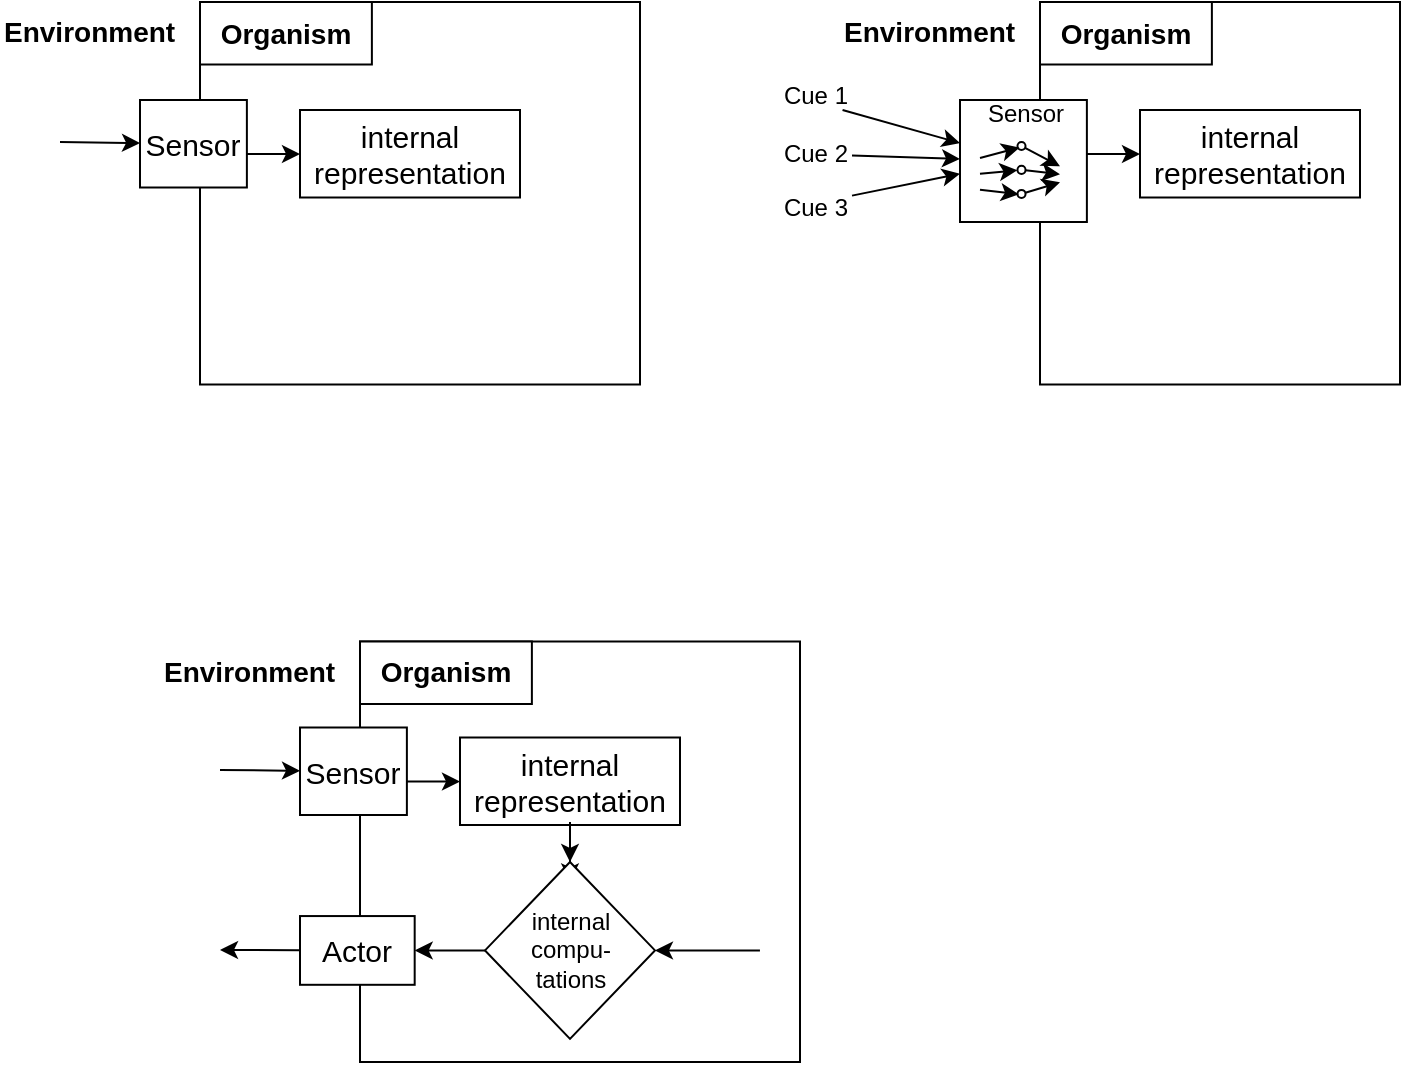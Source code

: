 <mxfile version="24.7.17">
  <diagram name="Seite-1" id="v3keM0mUJ4VrhPrlyMGJ">
    <mxGraphModel dx="1026" dy="665" grid="1" gridSize="10" guides="1" tooltips="1" connect="1" arrows="1" fold="1" page="1" pageScale="1" pageWidth="827" pageHeight="1169" math="0" shadow="0">
      <root>
        <mxCell id="0" />
        <mxCell id="1" parent="0" />
        <mxCell id="tx9GDfku9MpJwu6NVmCR-12" value="&lt;font style=&quot;font-size: 14px;&quot;&gt;Environment&lt;/font&gt;" style="text;html=1;align=left;verticalAlign=middle;whiteSpace=wrap;rounded=0;fontStyle=1;movable=1;resizable=1;rotatable=1;deletable=1;editable=1;locked=0;connectable=1;container=0;" parent="1" vertex="1">
          <mxGeometry x="130" y="509.75" width="120" height="30" as="geometry" />
        </mxCell>
        <mxCell id="tx9GDfku9MpJwu6NVmCR-23" value="" style="endArrow=classic;html=1;rounded=0;movable=1;resizable=1;rotatable=1;deletable=1;editable=1;locked=0;connectable=1;" parent="1" source="tx9GDfku9MpJwu6NVmCR-19" edge="1">
          <mxGeometry width="50" height="50" relative="1" as="geometry">
            <mxPoint x="380" y="850" as="sourcePoint" />
            <mxPoint x="160" y="664" as="targetPoint" />
          </mxGeometry>
        </mxCell>
        <mxCell id="tx9GDfku9MpJwu6NVmCR-2" value="" style="rounded=0;whiteSpace=wrap;html=1;fillColor=none;movable=1;resizable=1;rotatable=1;deletable=1;editable=1;locked=0;connectable=1;container=0;" parent="1" vertex="1">
          <mxGeometry x="230" y="509.75" width="220" height="210.25" as="geometry" />
        </mxCell>
        <mxCell id="tx9GDfku9MpJwu6NVmCR-3" value="&lt;b&gt;Organism&lt;/b&gt;" style="rounded=0;whiteSpace=wrap;html=1;fontSize=14;movable=1;resizable=1;rotatable=1;deletable=1;editable=1;locked=0;connectable=1;container=0;" parent="1" vertex="1">
          <mxGeometry x="230" y="509.75" width="85.94" height="31.25" as="geometry" />
        </mxCell>
        <mxCell id="tx9GDfku9MpJwu6NVmCR-18" style="edgeStyle=orthogonalEdgeStyle;rounded=0;orthogonalLoop=1;jettySize=auto;html=1;entryX=0.5;entryY=0;entryDx=0;entryDy=0;movable=1;resizable=1;rotatable=1;deletable=1;editable=1;locked=0;connectable=1;" parent="1" source="tx9GDfku9MpJwu6NVmCR-66" edge="1">
          <mxGeometry relative="1" as="geometry">
            <mxPoint x="335" y="629.69" as="targetPoint" />
          </mxGeometry>
        </mxCell>
        <mxCell id="tx9GDfku9MpJwu6NVmCR-10" value="internal representation" style="rounded=0;whiteSpace=wrap;html=1;fillColor=default;fontColor=default;strokeColor=default;fontSize=15;movable=1;resizable=1;rotatable=1;deletable=1;editable=1;locked=0;connectable=1;container=0;" parent="1" vertex="1">
          <mxGeometry x="280" y="557.75" width="110" height="43.75" as="geometry" />
        </mxCell>
        <mxCell id="tx9GDfku9MpJwu6NVmCR-15" style="edgeStyle=orthogonalEdgeStyle;rounded=0;orthogonalLoop=1;jettySize=auto;html=1;exitX=0.5;exitY=1;exitDx=0;exitDy=0;movable=1;resizable=1;rotatable=1;deletable=1;editable=1;locked=0;connectable=1;" parent="1" source="tx9GDfku9MpJwu6NVmCR-11" target="tx9GDfku9MpJwu6NVmCR-10" edge="1">
          <mxGeometry relative="1" as="geometry">
            <Array as="points">
              <mxPoint x="226.094" y="579.75" />
            </Array>
          </mxGeometry>
        </mxCell>
        <mxCell id="tx9GDfku9MpJwu6NVmCR-11" value="Sensor" style="rounded=0;whiteSpace=wrap;html=1;fillColor=default;fontColor=default;strokeColor=default;fontSize=15;movable=1;resizable=1;rotatable=1;deletable=1;editable=1;locked=0;connectable=1;container=0;" parent="1" vertex="1">
          <mxGeometry x="200" y="552.75" width="53.44" height="43.75" as="geometry" />
        </mxCell>
        <mxCell id="tx9GDfku9MpJwu6NVmCR-22" value="" style="endArrow=classic;html=1;rounded=0;movable=1;resizable=1;rotatable=1;deletable=1;editable=1;locked=0;connectable=1;exitX=0.909;exitY=0.735;exitDx=0;exitDy=0;exitPerimeter=0;" parent="1" source="tx9GDfku9MpJwu6NVmCR-2" target="tx9GDfku9MpJwu6NVmCR-66" edge="1">
          <mxGeometry width="50" height="50" relative="1" as="geometry">
            <mxPoint x="435" y="652" as="sourcePoint" />
            <mxPoint x="390" y="651.804" as="targetPoint" />
          </mxGeometry>
        </mxCell>
        <mxCell id="tx9GDfku9MpJwu6NVmCR-19" value="Actor" style="rounded=0;whiteSpace=wrap;html=1;fillColor=default;fontColor=default;strokeColor=default;fontSize=15;movable=1;resizable=1;rotatable=1;deletable=1;editable=1;locked=0;connectable=1;container=0;" parent="1" vertex="1">
          <mxGeometry x="200" y="647.03" width="57.34" height="34.37" as="geometry" />
        </mxCell>
        <mxCell id="tx9GDfku9MpJwu6NVmCR-20" style="rounded=0;orthogonalLoop=1;jettySize=auto;html=1;movable=1;resizable=1;rotatable=1;deletable=1;editable=1;locked=0;connectable=1;" parent="1" source="tx9GDfku9MpJwu6NVmCR-66" target="tx9GDfku9MpJwu6NVmCR-19" edge="1">
          <mxGeometry relative="1" as="geometry">
            <mxPoint x="280" y="651.621" as="sourcePoint" />
          </mxGeometry>
        </mxCell>
        <mxCell id="tx9GDfku9MpJwu6NVmCR-24" value="&lt;font style=&quot;font-size: 14px;&quot;&gt;Environment&lt;/font&gt;" style="text;html=1;align=left;verticalAlign=middle;whiteSpace=wrap;rounded=0;fontStyle=1;movable=1;resizable=1;rotatable=1;deletable=1;editable=1;locked=0;connectable=1;container=0;" parent="1" vertex="1">
          <mxGeometry x="50" y="190" width="120" height="30" as="geometry" />
        </mxCell>
        <mxCell id="tx9GDfku9MpJwu6NVmCR-28" value="" style="rounded=0;whiteSpace=wrap;html=1;fillColor=none;movable=1;resizable=1;rotatable=1;deletable=1;editable=1;locked=0;connectable=1;container=0;" parent="1" vertex="1">
          <mxGeometry x="150" y="190" width="220" height="191.25" as="geometry" />
        </mxCell>
        <mxCell id="tx9GDfku9MpJwu6NVmCR-29" value="&lt;b&gt;Organism&lt;/b&gt;" style="rounded=0;whiteSpace=wrap;html=1;fontSize=14;movable=1;resizable=1;rotatable=1;deletable=1;editable=1;locked=0;connectable=1;container=0;" parent="1" vertex="1">
          <mxGeometry x="150" y="190" width="85.94" height="31.25" as="geometry" />
        </mxCell>
        <mxCell id="tx9GDfku9MpJwu6NVmCR-31" value="internal representation" style="rounded=0;whiteSpace=wrap;html=1;fillColor=default;fontColor=default;strokeColor=default;fontSize=15;movable=1;resizable=1;rotatable=1;deletable=1;editable=1;locked=0;connectable=1;container=0;" parent="1" vertex="1">
          <mxGeometry x="200" y="244" width="110" height="43.75" as="geometry" />
        </mxCell>
        <mxCell id="tx9GDfku9MpJwu6NVmCR-32" style="edgeStyle=orthogonalEdgeStyle;rounded=0;orthogonalLoop=1;jettySize=auto;html=1;exitX=0.5;exitY=1;exitDx=0;exitDy=0;movable=1;resizable=1;rotatable=1;deletable=1;editable=1;locked=0;connectable=1;" parent="1" source="tx9GDfku9MpJwu6NVmCR-33" target="tx9GDfku9MpJwu6NVmCR-31" edge="1">
          <mxGeometry relative="1" as="geometry">
            <Array as="points">
              <mxPoint x="146.094" y="266" />
            </Array>
          </mxGeometry>
        </mxCell>
        <mxCell id="tx9GDfku9MpJwu6NVmCR-33" value="Sensor" style="rounded=0;whiteSpace=wrap;html=1;fillColor=default;fontColor=default;strokeColor=default;fontSize=15;movable=1;resizable=1;rotatable=1;deletable=1;editable=1;locked=0;connectable=1;container=0;" parent="1" vertex="1">
          <mxGeometry x="120" y="239" width="53.44" height="43.75" as="geometry" />
        </mxCell>
        <mxCell id="tx9GDfku9MpJwu6NVmCR-38" value="&lt;font style=&quot;font-size: 14px;&quot;&gt;Environment&lt;/font&gt;" style="text;html=1;align=left;verticalAlign=middle;whiteSpace=wrap;rounded=0;fontStyle=1;movable=1;resizable=1;rotatable=1;deletable=1;editable=1;locked=0;connectable=1;container=0;" parent="1" vertex="1">
          <mxGeometry x="470" y="190" width="120" height="30" as="geometry" />
        </mxCell>
        <mxCell id="tx9GDfku9MpJwu6NVmCR-39" style="rounded=0;orthogonalLoop=1;jettySize=auto;html=1;movable=1;resizable=1;rotatable=1;deletable=1;editable=1;locked=0;connectable=1;" parent="1" source="tx9GDfku9MpJwu6NVmCR-48" target="tx9GDfku9MpJwu6NVmCR-45" edge="1">
          <mxGeometry relative="1" as="geometry">
            <mxPoint x="480" y="240" as="sourcePoint" />
          </mxGeometry>
        </mxCell>
        <mxCell id="tx9GDfku9MpJwu6NVmCR-41" value="" style="rounded=0;whiteSpace=wrap;html=1;fillColor=none;movable=1;resizable=1;rotatable=1;deletable=1;editable=1;locked=0;connectable=1;container=0;" parent="1" vertex="1">
          <mxGeometry x="570" y="190" width="180" height="191.25" as="geometry" />
        </mxCell>
        <mxCell id="tx9GDfku9MpJwu6NVmCR-42" value="&lt;b&gt;Organism&lt;/b&gt;" style="rounded=0;whiteSpace=wrap;html=1;fontSize=14;movable=1;resizable=1;rotatable=1;deletable=1;editable=1;locked=0;connectable=1;container=0;" parent="1" vertex="1">
          <mxGeometry x="570" y="190" width="85.94" height="31.25" as="geometry" />
        </mxCell>
        <mxCell id="tx9GDfku9MpJwu6NVmCR-43" value="internal representation" style="rounded=0;whiteSpace=wrap;html=1;fillColor=default;fontColor=default;strokeColor=default;fontSize=15;movable=1;resizable=1;rotatable=1;deletable=1;editable=1;locked=0;connectable=1;container=0;" parent="1" vertex="1">
          <mxGeometry x="620" y="244" width="110" height="43.75" as="geometry" />
        </mxCell>
        <mxCell id="tx9GDfku9MpJwu6NVmCR-44" style="edgeStyle=orthogonalEdgeStyle;rounded=0;orthogonalLoop=1;jettySize=auto;html=1;exitX=0.5;exitY=1;exitDx=0;exitDy=0;movable=1;resizable=1;rotatable=1;deletable=1;editable=1;locked=0;connectable=1;" parent="1" source="tx9GDfku9MpJwu6NVmCR-45" target="tx9GDfku9MpJwu6NVmCR-43" edge="1">
          <mxGeometry relative="1" as="geometry">
            <Array as="points">
              <mxPoint x="566.094" y="266" />
            </Array>
          </mxGeometry>
        </mxCell>
        <mxCell id="tx9GDfku9MpJwu6NVmCR-45" value="" style="rounded=0;whiteSpace=wrap;html=1;fillColor=default;fontColor=default;strokeColor=default;fontSize=15;movable=1;resizable=1;rotatable=1;deletable=1;editable=1;locked=0;connectable=1;container=0;" parent="1" vertex="1">
          <mxGeometry x="530" y="239" width="63.44" height="61" as="geometry" />
        </mxCell>
        <mxCell id="tx9GDfku9MpJwu6NVmCR-46" style="rounded=0;orthogonalLoop=1;jettySize=auto;html=1;movable=1;resizable=1;rotatable=1;deletable=1;editable=1;locked=0;connectable=1;" parent="1" source="tx9GDfku9MpJwu6NVmCR-49" target="tx9GDfku9MpJwu6NVmCR-45" edge="1">
          <mxGeometry relative="1" as="geometry">
            <mxPoint x="480" y="260" as="sourcePoint" />
            <mxPoint x="550" y="264" as="targetPoint" />
          </mxGeometry>
        </mxCell>
        <mxCell id="tx9GDfku9MpJwu6NVmCR-47" style="rounded=0;orthogonalLoop=1;jettySize=auto;html=1;movable=1;resizable=1;rotatable=1;deletable=1;editable=1;locked=0;connectable=1;" parent="1" source="tx9GDfku9MpJwu6NVmCR-50" target="tx9GDfku9MpJwu6NVmCR-45" edge="1">
          <mxGeometry relative="1" as="geometry">
            <mxPoint x="480" y="282" as="sourcePoint" />
            <mxPoint x="550" y="282.75" as="targetPoint" />
          </mxGeometry>
        </mxCell>
        <mxCell id="tx9GDfku9MpJwu6NVmCR-48" value="Cue 1" style="text;html=1;align=right;verticalAlign=middle;whiteSpace=wrap;rounded=0;" parent="1" vertex="1">
          <mxGeometry x="416" y="229.75" width="60" height="14.25" as="geometry" />
        </mxCell>
        <mxCell id="tx9GDfku9MpJwu6NVmCR-49" value="Cue 2" style="text;html=1;align=right;verticalAlign=middle;whiteSpace=wrap;rounded=0;" parent="1" vertex="1">
          <mxGeometry x="416" y="258.63" width="60" height="14.25" as="geometry" />
        </mxCell>
        <mxCell id="tx9GDfku9MpJwu6NVmCR-50" value="Cue 3" style="text;html=1;align=right;verticalAlign=middle;whiteSpace=wrap;rounded=0;" parent="1" vertex="1">
          <mxGeometry x="416" y="285.75" width="60" height="14.25" as="geometry" />
        </mxCell>
        <mxCell id="tx9GDfku9MpJwu6NVmCR-51" value="Sensor" style="text;html=1;align=center;verticalAlign=middle;whiteSpace=wrap;rounded=0;" parent="1" vertex="1">
          <mxGeometry x="533.44" y="239" width="60" height="14.25" as="geometry" />
        </mxCell>
        <mxCell id="tx9GDfku9MpJwu6NVmCR-64" value="" style="endArrow=classic;html=1;rounded=0;" parent="1" target="tx9GDfku9MpJwu6NVmCR-33" edge="1">
          <mxGeometry width="50" height="50" relative="1" as="geometry">
            <mxPoint x="80" y="260" as="sourcePoint" />
            <mxPoint x="440" y="470" as="targetPoint" />
          </mxGeometry>
        </mxCell>
        <mxCell id="tx9GDfku9MpJwu6NVmCR-65" value="" style="endArrow=classic;html=1;rounded=0;" parent="1" target="tx9GDfku9MpJwu6NVmCR-11" edge="1">
          <mxGeometry width="50" height="50" relative="1" as="geometry">
            <mxPoint x="160" y="574" as="sourcePoint" />
            <mxPoint x="440" y="464" as="targetPoint" />
          </mxGeometry>
        </mxCell>
        <mxCell id="tx9GDfku9MpJwu6NVmCR-67" value="" style="edgeStyle=orthogonalEdgeStyle;rounded=0;orthogonalLoop=1;jettySize=auto;html=1;entryX=0.5;entryY=0;entryDx=0;entryDy=0;movable=1;resizable=1;rotatable=1;deletable=1;editable=1;locked=0;connectable=1;" parent="1" source="tx9GDfku9MpJwu6NVmCR-10" target="tx9GDfku9MpJwu6NVmCR-66" edge="1">
          <mxGeometry relative="1" as="geometry">
            <mxPoint x="335" y="602" as="sourcePoint" />
            <mxPoint x="335" y="629.69" as="targetPoint" />
          </mxGeometry>
        </mxCell>
        <mxCell id="tx9GDfku9MpJwu6NVmCR-66" value="&lt;font style=&quot;font-size: 12px;&quot;&gt;internal&lt;br&gt;compu-&lt;br&gt;tations&lt;/font&gt;" style="rhombus;whiteSpace=wrap;html=1;strokeColor=default;fillColor=default;fontColor=default;" parent="1" vertex="1">
          <mxGeometry x="292.5" y="620" width="85" height="88.43" as="geometry" />
        </mxCell>
        <mxCell id="tx9GDfku9MpJwu6NVmCR-73" value="" style="group;strokeColor=none;glass=0;" parent="1" vertex="1" connectable="0">
          <mxGeometry x="540" y="260" width="40" height="30" as="geometry" />
        </mxCell>
        <mxCell id="tx9GDfku9MpJwu6NVmCR-52" value="" style="ellipse;whiteSpace=wrap;html=1;aspect=fixed;" parent="tx9GDfku9MpJwu6NVmCR-73" vertex="1">
          <mxGeometry x="18.732" width="4.036" height="4.036" as="geometry" />
        </mxCell>
        <mxCell id="tx9GDfku9MpJwu6NVmCR-53" value="" style="ellipse;whiteSpace=wrap;html=1;aspect=fixed;" parent="tx9GDfku9MpJwu6NVmCR-73" vertex="1">
          <mxGeometry x="18.732" y="11.923" width="4.036" height="4.036" as="geometry" />
        </mxCell>
        <mxCell id="tx9GDfku9MpJwu6NVmCR-54" value="" style="ellipse;whiteSpace=wrap;html=1;aspect=fixed;" parent="tx9GDfku9MpJwu6NVmCR-73" vertex="1">
          <mxGeometry x="18.732" y="23.945" width="4.036" height="4.036" as="geometry" />
        </mxCell>
        <mxCell id="tx9GDfku9MpJwu6NVmCR-60" value="" style="endArrow=classic;html=1;rounded=0;" parent="tx9GDfku9MpJwu6NVmCR-73" source="tx9GDfku9MpJwu6NVmCR-52" edge="1">
          <mxGeometry width="50" height="50" relative="1" as="geometry">
            <mxPoint x="24.542" y="32.061" as="sourcePoint" />
            <mxPoint x="40" y="12.123" as="targetPoint" />
          </mxGeometry>
        </mxCell>
        <mxCell id="tx9GDfku9MpJwu6NVmCR-61" value="" style="endArrow=classic;html=1;rounded=0;" parent="tx9GDfku9MpJwu6NVmCR-73" source="tx9GDfku9MpJwu6NVmCR-53" edge="1">
          <mxGeometry width="50" height="50" relative="1" as="geometry">
            <mxPoint x="29.542" y="12.624" as="sourcePoint" />
            <mxPoint x="40" y="16.131" as="targetPoint" />
          </mxGeometry>
        </mxCell>
        <mxCell id="tx9GDfku9MpJwu6NVmCR-62" value="" style="endArrow=classic;html=1;rounded=0;" parent="tx9GDfku9MpJwu6NVmCR-73" source="tx9GDfku9MpJwu6NVmCR-54" edge="1">
          <mxGeometry width="50" height="50" relative="1" as="geometry">
            <mxPoint x="28.712" y="9.318" as="sourcePoint" />
            <mxPoint x="40" y="20.138" as="targetPoint" />
          </mxGeometry>
        </mxCell>
        <mxCell id="tx9GDfku9MpJwu6NVmCR-70" value="" style="endArrow=classic;html=1;rounded=0;entryX=0.251;entryY=0.697;entryDx=0;entryDy=0;entryPerimeter=0;" parent="tx9GDfku9MpJwu6NVmCR-73" target="tx9GDfku9MpJwu6NVmCR-52" edge="1">
          <mxGeometry width="50" height="50" relative="1" as="geometry">
            <mxPoint y="7.965" as="sourcePoint" />
            <mxPoint x="16.897" y="6.053" as="targetPoint" />
          </mxGeometry>
        </mxCell>
        <mxCell id="tx9GDfku9MpJwu6NVmCR-71" value="" style="endArrow=classic;html=1;rounded=0;" parent="tx9GDfku9MpJwu6NVmCR-73" target="tx9GDfku9MpJwu6NVmCR-53" edge="1">
          <mxGeometry width="50" height="50" relative="1" as="geometry">
            <mxPoint y="15.931" as="sourcePoint" />
            <mxPoint x="26.85" y="9.559" as="targetPoint" />
          </mxGeometry>
        </mxCell>
        <mxCell id="tx9GDfku9MpJwu6NVmCR-72" value="" style="endArrow=classic;html=1;rounded=0;entryX=0.175;entryY=0.545;entryDx=0;entryDy=0;entryPerimeter=0;" parent="tx9GDfku9MpJwu6NVmCR-73" target="tx9GDfku9MpJwu6NVmCR-54" edge="1">
          <mxGeometry width="50" height="50" relative="1" as="geometry">
            <mxPoint y="23.896" as="sourcePoint" />
            <mxPoint x="24.977" y="23.1" as="targetPoint" />
          </mxGeometry>
        </mxCell>
      </root>
    </mxGraphModel>
  </diagram>
</mxfile>
